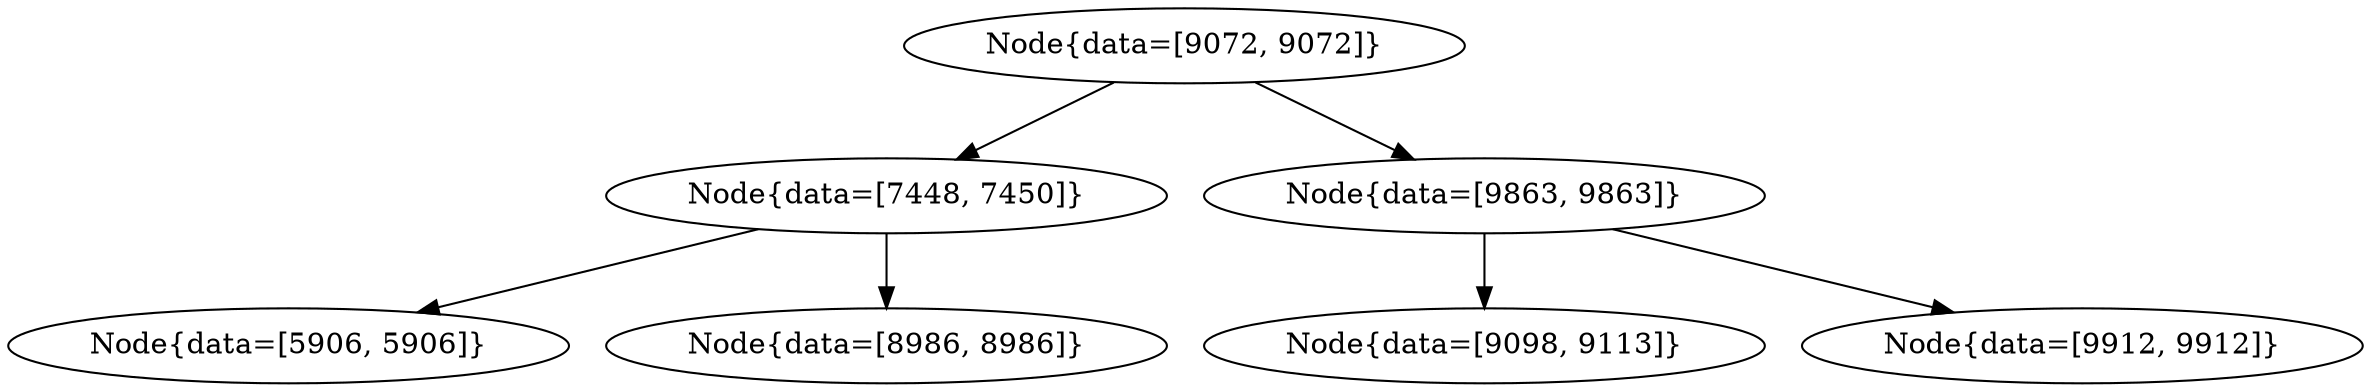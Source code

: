 digraph G{
1450828407 [label="Node{data=[9072, 9072]}"]
1450828407 -> 598924740
598924740 [label="Node{data=[7448, 7450]}"]
598924740 -> 849867803
849867803 [label="Node{data=[5906, 5906]}"]
598924740 -> 142103291
142103291 [label="Node{data=[8986, 8986]}"]
1450828407 -> 294351833
294351833 [label="Node{data=[9863, 9863]}"]
294351833 -> 618844369
618844369 [label="Node{data=[9098, 9113]}"]
294351833 -> 694747002
694747002 [label="Node{data=[9912, 9912]}"]
}